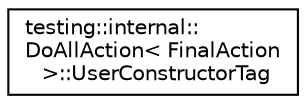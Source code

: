 digraph "Иерархия классов. Графический вид."
{
 // LATEX_PDF_SIZE
  edge [fontname="Helvetica",fontsize="10",labelfontname="Helvetica",labelfontsize="10"];
  node [fontname="Helvetica",fontsize="10",shape=record];
  rankdir="LR";
  Node0 [label="testing::internal::\lDoAllAction\< FinalAction\l \>::UserConstructorTag",height=0.2,width=0.4,color="black", fillcolor="white", style="filled",URL="$structtesting_1_1internal_1_1DoAllAction_3_01FinalAction_01_4_1_1UserConstructorTag.html",tooltip=" "];
}
